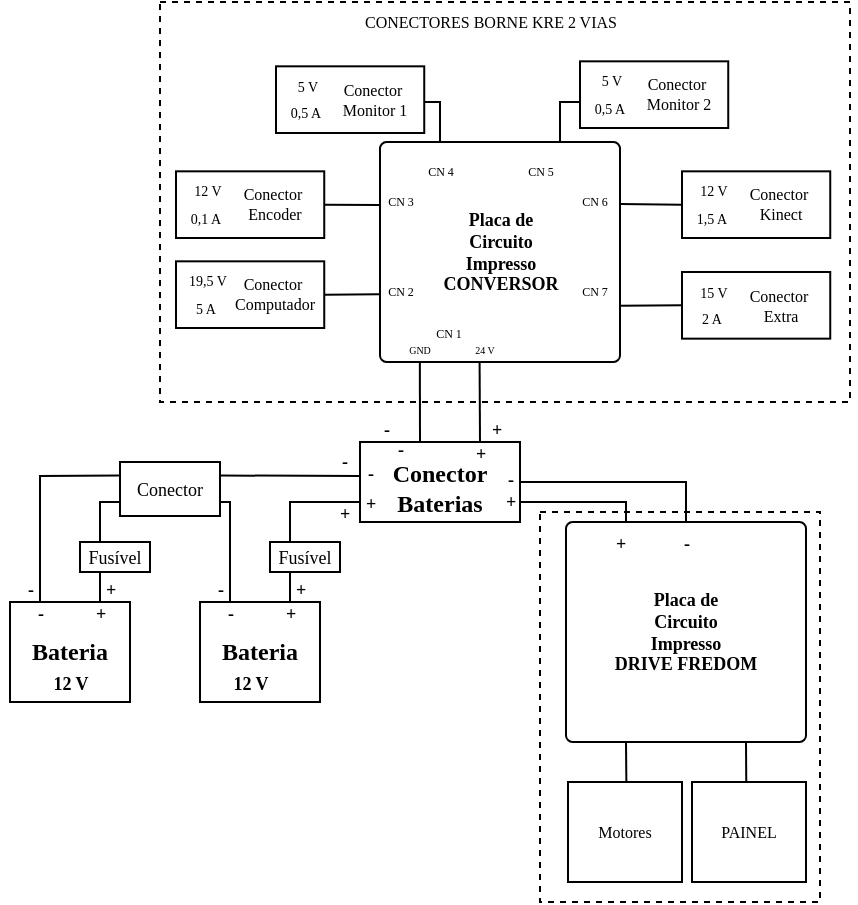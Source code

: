 <mxfile version="20.5.1" type="google"><diagram id="HaRHOQCgOeRoMOrxYvSu" name="Page-1"><mxGraphModel grid="1" page="1" gridSize="10" guides="1" tooltips="1" connect="1" arrows="1" fold="1" pageScale="1" pageWidth="500" pageHeight="500" math="0" shadow="0"><root><mxCell id="0"/><mxCell id="1" parent="0"/><mxCell id="e5mT1d-rTuhdz9oRzmcC-231" value="" style="rounded=0;whiteSpace=wrap;html=1;shadow=0;glass=0;sketch=0;fontFamily=Times New Roman;fontSize=6;dashed=1;" vertex="1" parent="1"><mxGeometry x="116" y="40" width="345" height="200" as="geometry"/></mxCell><mxCell id="e5mT1d-rTuhdz9oRzmcC-74" value="&lt;b&gt;Conector Baterias&lt;/b&gt;" style="rounded=0;whiteSpace=wrap;html=1;shadow=0;glass=0;sketch=0;fontFamily=Times New Roman;verticalAlign=bottom;" vertex="1" parent="1"><mxGeometry x="216" y="260" width="80" height="40" as="geometry"/></mxCell><mxCell id="e5mT1d-rTuhdz9oRzmcC-76" value="" style="endArrow=none;html=1;rounded=0;fontFamily=Times New Roman;fontSize=9;exitX=0.375;exitY=0;exitDx=0;exitDy=0;entryX=0.166;entryY=0.996;entryDx=0;entryDy=0;exitPerimeter=0;entryPerimeter=0;" edge="1" parent="1" source="e5mT1d-rTuhdz9oRzmcC-74" target="e5mT1d-rTuhdz9oRzmcC-121"><mxGeometry width="50" height="50" relative="1" as="geometry"><mxPoint x="296" y="233" as="sourcePoint"/><mxPoint x="236" y="220" as="targetPoint"/></mxGeometry></mxCell><mxCell id="e5mT1d-rTuhdz9oRzmcC-77" value="" style="endArrow=none;html=1;rounded=0;fontFamily=Times New Roman;fontSize=9;exitX=0.75;exitY=0;exitDx=0;exitDy=0;entryX=0.415;entryY=1.002;entryDx=0;entryDy=0;entryPerimeter=0;" edge="1" parent="1" source="e5mT1d-rTuhdz9oRzmcC-74" target="e5mT1d-rTuhdz9oRzmcC-121"><mxGeometry width="50" height="50" relative="1" as="geometry"><mxPoint x="346" y="273" as="sourcePoint"/><mxPoint x="276" y="220" as="targetPoint"/></mxGeometry></mxCell><mxCell id="e5mT1d-rTuhdz9oRzmcC-78" value="&lt;font style=&quot;font-size: 9px;&quot; face=&quot;Times New Roman&quot;&gt;-&lt;/font&gt;" style="text;html=1;align=center;verticalAlign=middle;resizable=0;points=[];autosize=1;strokeColor=none;fillColor=none;fontStyle=1" vertex="1" parent="1"><mxGeometry x="221" y="248" width="30" height="30" as="geometry"/></mxCell><mxCell id="e5mT1d-rTuhdz9oRzmcC-79" value="&lt;font style=&quot;font-size: 9px;&quot; face=&quot;Times New Roman&quot;&gt;&lt;b&gt;+&lt;/b&gt;&lt;/font&gt;" style="text;html=1;align=center;verticalAlign=middle;resizable=0;points=[];autosize=1;strokeColor=none;fillColor=none;" vertex="1" parent="1"><mxGeometry x="261" y="250" width="30" height="30" as="geometry"/></mxCell><mxCell id="e5mT1d-rTuhdz9oRzmcC-80" value="&lt;font style=&quot;font-size: 9px;&quot; face=&quot;Times New Roman&quot;&gt;&lt;b&gt;+&lt;/b&gt;&lt;/font&gt;" style="text;html=1;align=center;verticalAlign=middle;resizable=0;points=[];autosize=1;strokeColor=none;fillColor=none;" vertex="1" parent="1"><mxGeometry x="269" y="238" width="30" height="30" as="geometry"/></mxCell><mxCell id="e5mT1d-rTuhdz9oRzmcC-81" value="&lt;font style=&quot;font-size: 9px;&quot; face=&quot;Times New Roman&quot;&gt;-&lt;/font&gt;" style="text;html=1;align=center;verticalAlign=middle;resizable=0;points=[];autosize=1;strokeColor=none;fillColor=none;fontStyle=1" vertex="1" parent="1"><mxGeometry x="214" y="238" width="30" height="30" as="geometry"/></mxCell><mxCell id="e5mT1d-rTuhdz9oRzmcC-90" value="&lt;font style=&quot;font-size: 9px;&quot; face=&quot;Times New Roman&quot;&gt;&lt;b&gt;+&lt;/b&gt;&lt;/font&gt;" style="text;html=1;align=center;verticalAlign=middle;resizable=0;points=[];autosize=1;strokeColor=none;fillColor=none;" vertex="1" parent="1"><mxGeometry x="193" y="280" width="30" height="30" as="geometry"/></mxCell><mxCell id="e5mT1d-rTuhdz9oRzmcC-91" value="&lt;font style=&quot;font-size: 9px;&quot; face=&quot;Times New Roman&quot;&gt;&lt;b&gt;+&lt;/b&gt;&lt;/font&gt;" style="text;html=1;align=center;verticalAlign=middle;resizable=0;points=[];autosize=1;strokeColor=none;fillColor=none;" vertex="1" parent="1"><mxGeometry x="206" y="275" width="30" height="30" as="geometry"/></mxCell><mxCell id="e5mT1d-rTuhdz9oRzmcC-92" value="&lt;font style=&quot;font-size: 9px;&quot; face=&quot;Times New Roman&quot;&gt;-&lt;/font&gt;" style="text;html=1;align=center;verticalAlign=middle;resizable=0;points=[];autosize=1;strokeColor=none;fillColor=none;fontStyle=1" vertex="1" parent="1"><mxGeometry x="193" y="254" width="30" height="30" as="geometry"/></mxCell><mxCell id="e5mT1d-rTuhdz9oRzmcC-93" value="&lt;font style=&quot;font-size: 9px;&quot; face=&quot;Times New Roman&quot;&gt;-&lt;/font&gt;" style="text;html=1;align=center;verticalAlign=middle;resizable=0;points=[];autosize=1;strokeColor=none;fillColor=none;fontStyle=1" vertex="1" parent="1"><mxGeometry x="206" y="260" width="30" height="30" as="geometry"/></mxCell><mxCell id="e5mT1d-rTuhdz9oRzmcC-94" value="&lt;font&gt;&lt;b&gt;Bateria&lt;/b&gt;&lt;/font&gt;" style="rounded=0;whiteSpace=wrap;html=1;shadow=0;glass=0;sketch=0;fontFamily=Times New Roman;" vertex="1" parent="1"><mxGeometry x="41" y="340" width="60" height="50" as="geometry"/></mxCell><mxCell id="e5mT1d-rTuhdz9oRzmcC-95" value="&lt;font style=&quot;font-size: 9px;&quot; face=&quot;Times New Roman&quot;&gt;&lt;b&gt;12 V&lt;/b&gt;&lt;/font&gt;" style="text;html=1;align=center;verticalAlign=middle;resizable=0;points=[];autosize=1;strokeColor=none;fillColor=none;" vertex="1" parent="1"><mxGeometry x="51" y="365" width="40" height="30" as="geometry"/></mxCell><mxCell id="e5mT1d-rTuhdz9oRzmcC-96" value="&lt;font style=&quot;font-size: 9px;&quot; face=&quot;Times New Roman&quot;&gt;-&lt;/font&gt;" style="text;html=1;align=center;verticalAlign=middle;resizable=0;points=[];autosize=1;strokeColor=none;fillColor=none;fontStyle=1" vertex="1" parent="1"><mxGeometry x="41" y="330" width="30" height="30" as="geometry"/></mxCell><mxCell id="e5mT1d-rTuhdz9oRzmcC-97" value="&lt;font style=&quot;font-size: 9px;&quot; face=&quot;Times New Roman&quot;&gt;&lt;b&gt;+&lt;/b&gt;&lt;/font&gt;" style="text;html=1;align=center;verticalAlign=middle;resizable=0;points=[];autosize=1;strokeColor=none;fillColor=none;" vertex="1" parent="1"><mxGeometry x="71" y="330" width="30" height="30" as="geometry"/></mxCell><mxCell id="e5mT1d-rTuhdz9oRzmcC-98" value="&lt;font style=&quot;font-size: 9px;&quot; face=&quot;Times New Roman&quot;&gt;&lt;b&gt;+&lt;/b&gt;&lt;/font&gt;" style="text;html=1;align=center;verticalAlign=middle;resizable=0;points=[];autosize=1;strokeColor=none;fillColor=none;" vertex="1" parent="1"><mxGeometry x="76" y="318" width="30" height="30" as="geometry"/></mxCell><mxCell id="e5mT1d-rTuhdz9oRzmcC-99" value="&lt;font style=&quot;font-size: 9px;&quot; face=&quot;Times New Roman&quot;&gt;-&lt;/font&gt;" style="text;html=1;align=center;verticalAlign=middle;resizable=0;points=[];autosize=1;strokeColor=none;fillColor=none;fontStyle=1" vertex="1" parent="1"><mxGeometry x="36" y="318" width="30" height="30" as="geometry"/></mxCell><mxCell id="e5mT1d-rTuhdz9oRzmcC-100" value="Conector" style="rounded=0;whiteSpace=wrap;html=1;shadow=0;glass=0;sketch=0;fontFamily=Times New Roman;fontSize=9;" vertex="1" parent="1"><mxGeometry x="96" y="270" width="50" height="27" as="geometry"/></mxCell><mxCell id="e5mT1d-rTuhdz9oRzmcC-101" value="" style="endArrow=none;html=1;rounded=0;fontFamily=Times New Roman;fontSize=9;exitX=0.75;exitY=0;exitDx=0;exitDy=0;" edge="1" parent="1" source="e5mT1d-rTuhdz9oRzmcC-94"><mxGeometry width="50" height="50" relative="1" as="geometry"><mxPoint x="126" y="350" as="sourcePoint"/><mxPoint x="96" y="290" as="targetPoint"/><Array as="points"><mxPoint x="86" y="290"/></Array></mxGeometry></mxCell><mxCell id="e5mT1d-rTuhdz9oRzmcC-104" value="" style="endArrow=none;html=1;rounded=0;fontFamily=Times New Roman;fontSize=9;exitX=0.25;exitY=0;exitDx=0;exitDy=0;entryX=0;entryY=0.25;entryDx=0;entryDy=0;" edge="1" parent="1" source="e5mT1d-rTuhdz9oRzmcC-94" target="e5mT1d-rTuhdz9oRzmcC-100"><mxGeometry width="50" height="50" relative="1" as="geometry"><mxPoint x="116" y="340" as="sourcePoint"/><mxPoint x="166" y="290" as="targetPoint"/><Array as="points"><mxPoint x="56" y="277"/></Array></mxGeometry></mxCell><mxCell id="e5mT1d-rTuhdz9oRzmcC-105" value="&lt;font&gt;&lt;b&gt;Bateria&lt;/b&gt;&lt;/font&gt;" style="rounded=0;whiteSpace=wrap;html=1;shadow=0;glass=0;sketch=0;fontFamily=Times New Roman;" vertex="1" parent="1"><mxGeometry x="136" y="340" width="60" height="50" as="geometry"/></mxCell><mxCell id="e5mT1d-rTuhdz9oRzmcC-106" value="&lt;font style=&quot;font-size: 9px;&quot; face=&quot;Times New Roman&quot;&gt;&lt;b&gt;12 V&lt;/b&gt;&lt;/font&gt;" style="text;html=1;align=center;verticalAlign=middle;resizable=0;points=[];autosize=1;strokeColor=none;fillColor=none;" vertex="1" parent="1"><mxGeometry x="141" y="365" width="40" height="30" as="geometry"/></mxCell><mxCell id="e5mT1d-rTuhdz9oRzmcC-111" value="" style="endArrow=none;html=1;rounded=0;fontFamily=Times New Roman;fontSize=9;exitX=0.25;exitY=0;exitDx=0;exitDy=0;entryX=1.001;entryY=0.742;entryDx=0;entryDy=0;spacing=2;entryPerimeter=0;" edge="1" parent="1" source="e5mT1d-rTuhdz9oRzmcC-105" target="e5mT1d-rTuhdz9oRzmcC-100"><mxGeometry width="50" height="50" relative="1" as="geometry"><mxPoint x="146" y="330" as="sourcePoint"/><mxPoint x="156" y="290" as="targetPoint"/><Array as="points"><mxPoint x="151" y="290"/></Array></mxGeometry></mxCell><mxCell id="e5mT1d-rTuhdz9oRzmcC-112" value="" style="endArrow=none;html=1;rounded=0;fontFamily=Times New Roman;fontSize=9;exitX=0.75;exitY=0;exitDx=0;exitDy=0;entryX=0;entryY=0.75;entryDx=0;entryDy=0;" edge="1" parent="1" source="e5mT1d-rTuhdz9oRzmcC-105" target="e5mT1d-rTuhdz9oRzmcC-74"><mxGeometry width="50" height="50" relative="1" as="geometry"><mxPoint x="146" y="340" as="sourcePoint"/><mxPoint x="196" y="290" as="targetPoint"/><Array as="points"><mxPoint x="181" y="290"/></Array></mxGeometry></mxCell><mxCell id="e5mT1d-rTuhdz9oRzmcC-113" value="" style="endArrow=none;html=1;rounded=0;fontFamily=Times New Roman;fontSize=9;exitX=1;exitY=0.25;exitDx=0;exitDy=0;" edge="1" parent="1" source="e5mT1d-rTuhdz9oRzmcC-100"><mxGeometry width="50" height="50" relative="1" as="geometry"><mxPoint x="136" y="330" as="sourcePoint"/><mxPoint x="216" y="277" as="targetPoint"/></mxGeometry></mxCell><mxCell id="e5mT1d-rTuhdz9oRzmcC-114" value="&lt;font style=&quot;font-size: 9px;&quot; face=&quot;Times New Roman&quot;&gt;-&lt;/font&gt;" style="text;html=1;align=center;verticalAlign=middle;resizable=0;points=[];autosize=1;strokeColor=none;fillColor=none;fontStyle=1" vertex="1" parent="1"><mxGeometry x="136" y="330" width="30" height="30" as="geometry"/></mxCell><mxCell id="e5mT1d-rTuhdz9oRzmcC-115" value="&lt;font style=&quot;font-size: 9px;&quot; face=&quot;Times New Roman&quot;&gt;&lt;b&gt;+&lt;/b&gt;&lt;/font&gt;" style="text;html=1;align=center;verticalAlign=middle;resizable=0;points=[];autosize=1;strokeColor=none;fillColor=none;" vertex="1" parent="1"><mxGeometry x="166" y="330" width="30" height="30" as="geometry"/></mxCell><mxCell id="e5mT1d-rTuhdz9oRzmcC-116" value="&lt;font style=&quot;font-size: 9px;&quot; face=&quot;Times New Roman&quot;&gt;&lt;b&gt;+&lt;/b&gt;&lt;/font&gt;" style="text;html=1;align=center;verticalAlign=middle;resizable=0;points=[];autosize=1;strokeColor=none;fillColor=none;" vertex="1" parent="1"><mxGeometry x="171" y="318" width="30" height="30" as="geometry"/></mxCell><mxCell id="e5mT1d-rTuhdz9oRzmcC-117" value="&lt;font style=&quot;font-size: 9px;&quot; face=&quot;Times New Roman&quot;&gt;-&lt;/font&gt;" style="text;html=1;align=center;verticalAlign=middle;resizable=0;points=[];autosize=1;strokeColor=none;fillColor=none;fontStyle=1" vertex="1" parent="1"><mxGeometry x="131" y="318" width="30" height="30" as="geometry"/></mxCell><mxCell id="e5mT1d-rTuhdz9oRzmcC-119" value="Fusível" style="rounded=0;whiteSpace=wrap;html=1;shadow=0;glass=0;sketch=0;fontFamily=Times New Roman;fontSize=9;" vertex="1" parent="1"><mxGeometry x="171" y="310" width="35" height="15" as="geometry"/></mxCell><mxCell id="e5mT1d-rTuhdz9oRzmcC-120" value="Fusível" style="rounded=0;whiteSpace=wrap;html=1;shadow=0;glass=0;sketch=0;fontFamily=Times New Roman;fontSize=9;" vertex="1" parent="1"><mxGeometry x="76" y="310" width="35" height="15" as="geometry"/></mxCell><mxCell id="e5mT1d-rTuhdz9oRzmcC-121" value="" style="rounded=1;whiteSpace=wrap;html=1;shadow=0;glass=0;sketch=0;fontFamily=Times New Roman;fontSize=9;arcSize=3;labelPosition=center;verticalLabelPosition=middle;align=center;verticalAlign=middle;horizontal=1;fontStyle=1" vertex="1" parent="1"><mxGeometry x="226" y="110" width="120" height="110" as="geometry"/></mxCell><mxCell id="e5mT1d-rTuhdz9oRzmcC-122" value="&lt;font style=&quot;font-size: 5px;&quot;&gt;GND&lt;/font&gt;" style="text;html=1;strokeColor=none;fillColor=none;align=center;verticalAlign=middle;whiteSpace=wrap;rounded=0;shadow=0;glass=0;sketch=0;fontFamily=Times New Roman;fontSize=4;" vertex="1" parent="1"><mxGeometry x="236" y="208.5" width="20" height="10" as="geometry"/></mxCell><mxCell id="e5mT1d-rTuhdz9oRzmcC-123" value="&lt;font style=&quot;font-size: 5px;&quot;&gt;24 V&lt;/font&gt;" style="text;html=1;strokeColor=none;fillColor=none;align=center;verticalAlign=middle;whiteSpace=wrap;rounded=0;shadow=0;glass=0;sketch=0;fontFamily=Times New Roman;fontSize=4;" vertex="1" parent="1"><mxGeometry x="271" y="208.5" width="15" height="10" as="geometry"/></mxCell><mxCell id="e5mT1d-rTuhdz9oRzmcC-124" value="&lt;font style=&quot;font-size: 6px;&quot;&gt;CN 1&lt;/font&gt;" style="text;html=1;strokeColor=none;fillColor=none;align=center;verticalAlign=middle;whiteSpace=wrap;rounded=0;shadow=0;glass=0;sketch=0;fontFamily=Times New Roman;fontSize=4;" vertex="1" parent="1"><mxGeometry x="253" y="200.5" width="15" height="10" as="geometry"/></mxCell><mxCell id="e5mT1d-rTuhdz9oRzmcC-126" value="&lt;span style=&quot;font-size: 9px; font-weight: 700;&quot;&gt;Placa de&lt;/span&gt;&lt;br style=&quot;font-size: 9px; font-weight: 700;&quot;&gt;&lt;span style=&quot;font-size: 9px; font-weight: 700;&quot;&gt;Circuito&lt;/span&gt;&lt;br style=&quot;font-size: 9px; font-weight: 700;&quot;&gt;&lt;span style=&quot;font-size: 9px; font-weight: 700;&quot;&gt;Impresso&lt;/span&gt;&lt;br style=&quot;font-size: 9px; font-weight: 700;&quot;&gt;&lt;span style=&quot;font-size: 9px; font-weight: 700;&quot;&gt;CONVERSOR&lt;/span&gt;" style="text;html=1;align=center;verticalAlign=middle;resizable=0;points=[];autosize=1;strokeColor=none;fillColor=none;fontSize=4;fontFamily=Times New Roman;" vertex="1" parent="1"><mxGeometry x="246" y="135" width="80" height="60" as="geometry"/></mxCell><mxCell id="e5mT1d-rTuhdz9oRzmcC-129" value="&lt;font style=&quot;font-size: 6px;&quot;&gt;CN 2&lt;/font&gt;" style="text;html=1;strokeColor=none;fillColor=none;align=center;verticalAlign=middle;whiteSpace=wrap;rounded=0;shadow=0;glass=0;sketch=0;fontFamily=Times New Roman;fontSize=4;" vertex="1" parent="1"><mxGeometry x="228.5" y="179.5" width="15" height="10" as="geometry"/></mxCell><mxCell id="e5mT1d-rTuhdz9oRzmcC-132" value="&lt;font style=&quot;font-size: 6px;&quot;&gt;CN 3&lt;/font&gt;" style="text;html=1;strokeColor=none;fillColor=none;align=center;verticalAlign=middle;whiteSpace=wrap;rounded=0;shadow=0;glass=0;sketch=0;fontFamily=Times New Roman;fontSize=4;" vertex="1" parent="1"><mxGeometry x="229" y="135" width="15" height="10" as="geometry"/></mxCell><mxCell id="e5mT1d-rTuhdz9oRzmcC-135" value="&lt;font style=&quot;font-size: 6px;&quot;&gt;CN 4&lt;/font&gt;" style="text;html=1;strokeColor=none;fillColor=none;align=center;verticalAlign=middle;whiteSpace=wrap;rounded=0;shadow=0;glass=0;sketch=0;fontFamily=Times New Roman;fontSize=4;" vertex="1" parent="1"><mxGeometry x="248.5" y="120" width="15" height="10" as="geometry"/></mxCell><mxCell id="e5mT1d-rTuhdz9oRzmcC-138" value="&lt;font style=&quot;font-size: 6px;&quot;&gt;CN 5&lt;/font&gt;" style="text;html=1;strokeColor=none;fillColor=none;align=center;verticalAlign=middle;whiteSpace=wrap;rounded=0;shadow=0;glass=0;sketch=0;fontFamily=Times New Roman;fontSize=4;" vertex="1" parent="1"><mxGeometry x="299" y="120" width="15" height="10" as="geometry"/></mxCell><mxCell id="e5mT1d-rTuhdz9oRzmcC-141" value="&lt;font style=&quot;font-size: 6px;&quot;&gt;CN 6&lt;/font&gt;" style="text;html=1;strokeColor=none;fillColor=none;align=center;verticalAlign=middle;whiteSpace=wrap;rounded=0;shadow=0;glass=0;sketch=0;fontFamily=Times New Roman;fontSize=4;" vertex="1" parent="1"><mxGeometry x="326" y="135" width="15" height="10" as="geometry"/></mxCell><mxCell id="e5mT1d-rTuhdz9oRzmcC-164" value="" style="group" connectable="0" vertex="1" parent="1"><mxGeometry x="124" y="165" width="84" height="40" as="geometry"/></mxCell><mxCell id="e5mT1d-rTuhdz9oRzmcC-155" value="&lt;font style=&quot;font-size: 8px;&quot;&gt;&lt;br&gt;&lt;/font&gt;" style="rounded=0;whiteSpace=wrap;html=1;shadow=0;glass=0;sketch=0;fontFamily=Times New Roman;fontSize=4;" vertex="1" parent="e5mT1d-rTuhdz9oRzmcC-164"><mxGeometry y="4.667" width="74.118" height="33.333" as="geometry"/></mxCell><mxCell id="e5mT1d-rTuhdz9oRzmcC-128" value="&lt;font style=&quot;font-size: 7px;&quot;&gt;19,5 V&lt;/font&gt;" style="text;html=1;strokeColor=none;fillColor=none;align=center;verticalAlign=middle;whiteSpace=wrap;rounded=0;shadow=0;glass=0;sketch=0;fontFamily=Times New Roman;fontSize=4;" vertex="1" parent="e5mT1d-rTuhdz9oRzmcC-164"><mxGeometry x="2.47" y="8.67" width="27.53" height="13.33" as="geometry"/></mxCell><mxCell id="e5mT1d-rTuhdz9oRzmcC-161" value="&lt;span style=&quot;&quot;&gt;Conector&amp;nbsp;&lt;/span&gt;&lt;br style=&quot;&quot;&gt;&lt;span style=&quot;&quot;&gt;Computador&lt;/span&gt;" style="text;html=1;align=center;verticalAlign=middle;resizable=0;points=[];autosize=1;strokeColor=none;fillColor=none;fontSize=8;fontFamily=Times New Roman;" vertex="1" parent="e5mT1d-rTuhdz9oRzmcC-164"><mxGeometry x="18.532" y="6.33" width="60" height="30" as="geometry"/></mxCell><mxCell id="e5mT1d-rTuhdz9oRzmcC-162" value="&lt;font style=&quot;font-size: 7px;&quot;&gt;5 A&lt;/font&gt;" style="text;html=1;strokeColor=none;fillColor=none;align=center;verticalAlign=middle;whiteSpace=wrap;rounded=0;shadow=0;glass=0;sketch=0;fontFamily=Times New Roman;fontSize=4;" vertex="1" parent="e5mT1d-rTuhdz9oRzmcC-164"><mxGeometry x="2.47" y="22" width="26.29" height="13.33" as="geometry"/></mxCell><mxCell id="e5mT1d-rTuhdz9oRzmcC-170" value="&lt;font style=&quot;font-size: 6px;&quot;&gt;CN 7&lt;/font&gt;" style="text;html=1;strokeColor=none;fillColor=none;align=center;verticalAlign=middle;whiteSpace=wrap;rounded=0;shadow=0;glass=0;sketch=0;fontFamily=Times New Roman;fontSize=4;" vertex="1" parent="1"><mxGeometry x="326" y="179.5" width="15" height="10" as="geometry"/></mxCell><mxCell id="e5mT1d-rTuhdz9oRzmcC-182" value="" style="group" connectable="0" vertex="1" parent="1"><mxGeometry x="124" y="120" width="84" height="40" as="geometry"/></mxCell><mxCell id="e5mT1d-rTuhdz9oRzmcC-183" value="&lt;font style=&quot;font-size: 8px;&quot;&gt;&lt;br&gt;&lt;/font&gt;" style="rounded=0;whiteSpace=wrap;html=1;shadow=0;glass=0;sketch=0;fontFamily=Times New Roman;fontSize=4;" vertex="1" parent="e5mT1d-rTuhdz9oRzmcC-182"><mxGeometry y="4.667" width="74.118" height="33.333" as="geometry"/></mxCell><mxCell id="e5mT1d-rTuhdz9oRzmcC-184" value="&lt;font style=&quot;font-size: 7px;&quot;&gt;12 V&lt;/font&gt;" style="text;html=1;strokeColor=none;fillColor=none;align=center;verticalAlign=middle;whiteSpace=wrap;rounded=0;shadow=0;glass=0;sketch=0;fontFamily=Times New Roman;fontSize=4;" vertex="1" parent="e5mT1d-rTuhdz9oRzmcC-182"><mxGeometry x="2.47" y="8.67" width="27.53" height="13.33" as="geometry"/></mxCell><mxCell id="e5mT1d-rTuhdz9oRzmcC-185" value="&lt;span style=&quot;&quot;&gt;Conector&amp;nbsp;&lt;/span&gt;&lt;br style=&quot;&quot;&gt;&lt;span style=&quot;&quot;&gt;Encoder&lt;/span&gt;" style="text;html=1;align=center;verticalAlign=middle;resizable=0;points=[];autosize=1;strokeColor=none;fillColor=none;fontSize=8;fontFamily=Times New Roman;" vertex="1" parent="e5mT1d-rTuhdz9oRzmcC-182"><mxGeometry x="23.532" y="6.33" width="50" height="30" as="geometry"/></mxCell><mxCell id="e5mT1d-rTuhdz9oRzmcC-186" value="&lt;font style=&quot;font-size: 7px;&quot;&gt;0,1 A&lt;/font&gt;" style="text;html=1;strokeColor=none;fillColor=none;align=center;verticalAlign=middle;whiteSpace=wrap;rounded=0;shadow=0;glass=0;sketch=0;fontFamily=Times New Roman;fontSize=4;" vertex="1" parent="e5mT1d-rTuhdz9oRzmcC-182"><mxGeometry x="2.47" y="22" width="26.29" height="13.33" as="geometry"/></mxCell><mxCell id="e5mT1d-rTuhdz9oRzmcC-187" value="" style="group" connectable="0" vertex="1" parent="1"><mxGeometry x="174" y="67.5" width="290" height="170" as="geometry"/></mxCell><mxCell id="e5mT1d-rTuhdz9oRzmcC-188" value="&lt;font style=&quot;font-size: 8px;&quot;&gt;&lt;br&gt;&lt;/font&gt;" style="rounded=0;whiteSpace=wrap;html=1;shadow=0;glass=0;sketch=0;fontFamily=Times New Roman;fontSize=4;" vertex="1" parent="e5mT1d-rTuhdz9oRzmcC-187"><mxGeometry y="4.667" width="74.118" height="33.333" as="geometry"/></mxCell><mxCell id="e5mT1d-rTuhdz9oRzmcC-189" value="&lt;font style=&quot;font-size: 7px;&quot;&gt;5 V&lt;/font&gt;" style="text;html=1;strokeColor=none;fillColor=none;align=center;verticalAlign=middle;whiteSpace=wrap;rounded=0;shadow=0;glass=0;sketch=0;fontFamily=Times New Roman;fontSize=4;" vertex="1" parent="e5mT1d-rTuhdz9oRzmcC-187"><mxGeometry x="2.47" y="8.67" width="27.53" height="13.33" as="geometry"/></mxCell><mxCell id="e5mT1d-rTuhdz9oRzmcC-190" value="&lt;span style=&quot;&quot;&gt;Conector&amp;nbsp;&lt;/span&gt;&lt;br style=&quot;&quot;&gt;&lt;span style=&quot;&quot;&gt;Monitor 1&lt;/span&gt;" style="text;html=1;align=center;verticalAlign=middle;resizable=0;points=[];autosize=1;strokeColor=none;fillColor=none;fontSize=8;fontFamily=Times New Roman;" vertex="1" parent="e5mT1d-rTuhdz9oRzmcC-187"><mxGeometry x="18.532" y="6.33" width="60" height="30" as="geometry"/></mxCell><mxCell id="e5mT1d-rTuhdz9oRzmcC-191" value="&lt;font style=&quot;font-size: 7px;&quot;&gt;0,5 A&lt;/font&gt;" style="text;html=1;strokeColor=none;fillColor=none;align=center;verticalAlign=middle;whiteSpace=wrap;rounded=0;shadow=0;glass=0;sketch=0;fontFamily=Times New Roman;fontSize=4;" vertex="1" parent="e5mT1d-rTuhdz9oRzmcC-187"><mxGeometry x="2.47" y="22" width="26.29" height="13.33" as="geometry"/></mxCell><mxCell id="e5mT1d-rTuhdz9oRzmcC-193" value="&lt;font style=&quot;font-size: 8px;&quot;&gt;&lt;br&gt;&lt;/font&gt;" style="rounded=0;whiteSpace=wrap;html=1;shadow=0;glass=0;sketch=0;fontFamily=Times New Roman;fontSize=4;" vertex="1" parent="1"><mxGeometry x="326" y="69.667" width="74.118" height="33.333" as="geometry"/></mxCell><mxCell id="e5mT1d-rTuhdz9oRzmcC-194" value="&lt;font style=&quot;font-size: 7px;&quot;&gt;5 V&lt;/font&gt;" style="text;html=1;strokeColor=none;fillColor=none;align=center;verticalAlign=middle;whiteSpace=wrap;rounded=0;shadow=0;glass=0;sketch=0;fontFamily=Times New Roman;fontSize=4;" vertex="1" parent="1"><mxGeometry x="328.47" y="73.67" width="27.53" height="13.33" as="geometry"/></mxCell><mxCell id="e5mT1d-rTuhdz9oRzmcC-195" value="&lt;span style=&quot;&quot;&gt;Conector&amp;nbsp;&lt;/span&gt;&lt;br style=&quot;&quot;&gt;&lt;span style=&quot;&quot;&gt;Monitor 2&lt;/span&gt;" style="text;html=1;align=center;verticalAlign=middle;resizable=0;points=[];autosize=1;strokeColor=none;fillColor=none;fontSize=8;fontFamily=Times New Roman;" vertex="1" parent="1"><mxGeometry x="344.532" y="71.33" width="60" height="30" as="geometry"/></mxCell><mxCell id="e5mT1d-rTuhdz9oRzmcC-196" value="&lt;font style=&quot;font-size: 7px;&quot;&gt;0,5 A&lt;/font&gt;" style="text;html=1;strokeColor=none;fillColor=none;align=center;verticalAlign=middle;whiteSpace=wrap;rounded=0;shadow=0;glass=0;sketch=0;fontFamily=Times New Roman;fontSize=4;" vertex="1" parent="1"><mxGeometry x="328.47" y="87" width="26.29" height="13.33" as="geometry"/></mxCell><mxCell id="e5mT1d-rTuhdz9oRzmcC-249" value="" style="rounded=0;whiteSpace=wrap;html=1;shadow=0;glass=0;sketch=0;fontFamily=Times New Roman;fontSize=8;dashed=1;" vertex="1" parent="1"><mxGeometry x="306" y="295" width="140" height="195" as="geometry"/></mxCell><mxCell id="e5mT1d-rTuhdz9oRzmcC-197" value="" style="group" connectable="0" vertex="1" parent="1"><mxGeometry x="377" y="120" width="84" height="40" as="geometry"/></mxCell><mxCell id="e5mT1d-rTuhdz9oRzmcC-198" value="&lt;font style=&quot;font-size: 8px;&quot;&gt;&lt;br&gt;&lt;/font&gt;" style="rounded=0;whiteSpace=wrap;html=1;shadow=0;glass=0;sketch=0;fontFamily=Times New Roman;fontSize=4;" vertex="1" parent="e5mT1d-rTuhdz9oRzmcC-197"><mxGeometry y="4.667" width="74.118" height="33.333" as="geometry"/></mxCell><mxCell id="e5mT1d-rTuhdz9oRzmcC-199" value="&lt;font style=&quot;font-size: 7px;&quot;&gt;12 V&lt;/font&gt;" style="text;html=1;strokeColor=none;fillColor=none;align=center;verticalAlign=middle;whiteSpace=wrap;rounded=0;shadow=0;glass=0;sketch=0;fontFamily=Times New Roman;fontSize=4;" vertex="1" parent="e5mT1d-rTuhdz9oRzmcC-197"><mxGeometry x="2.47" y="8.67" width="27.53" height="13.33" as="geometry"/></mxCell><mxCell id="e5mT1d-rTuhdz9oRzmcC-200" value="&lt;span style=&quot;&quot;&gt;Conector&amp;nbsp;&lt;/span&gt;&lt;br style=&quot;&quot;&gt;&lt;span style=&quot;&quot;&gt;Kinect&lt;/span&gt;" style="text;html=1;align=center;verticalAlign=middle;resizable=0;points=[];autosize=1;strokeColor=none;fillColor=none;fontSize=8;fontFamily=Times New Roman;" vertex="1" parent="e5mT1d-rTuhdz9oRzmcC-197"><mxGeometry x="23.532" y="6.33" width="50" height="30" as="geometry"/></mxCell><mxCell id="e5mT1d-rTuhdz9oRzmcC-201" value="&lt;font style=&quot;font-size: 7px;&quot;&gt;1,5 A&lt;/font&gt;" style="text;html=1;strokeColor=none;fillColor=none;align=center;verticalAlign=middle;whiteSpace=wrap;rounded=0;shadow=0;glass=0;sketch=0;fontFamily=Times New Roman;fontSize=4;" vertex="1" parent="e5mT1d-rTuhdz9oRzmcC-197"><mxGeometry x="2.47" y="22" width="26.29" height="13.33" as="geometry"/></mxCell><mxCell id="e5mT1d-rTuhdz9oRzmcC-204" value="&lt;font style=&quot;font-size: 8px;&quot;&gt;&lt;br&gt;&lt;/font&gt;" style="rounded=0;whiteSpace=wrap;html=1;shadow=0;glass=0;sketch=0;fontFamily=Times New Roman;fontSize=4;" vertex="1" parent="1"><mxGeometry x="377" y="174.997" width="74.118" height="33.333" as="geometry"/></mxCell><mxCell id="e5mT1d-rTuhdz9oRzmcC-205" value="&lt;font style=&quot;font-size: 7px;&quot;&gt;15 V&lt;/font&gt;" style="text;html=1;strokeColor=none;fillColor=none;align=center;verticalAlign=middle;whiteSpace=wrap;rounded=0;shadow=0;glass=0;sketch=0;fontFamily=Times New Roman;fontSize=4;" vertex="1" parent="1"><mxGeometry x="379.47" y="179" width="27.53" height="13.33" as="geometry"/></mxCell><mxCell id="e5mT1d-rTuhdz9oRzmcC-206" value="&lt;span style=&quot;&quot;&gt;Conector&amp;nbsp;&lt;/span&gt;&lt;br style=&quot;&quot;&gt;&lt;span style=&quot;&quot;&gt;Extra&lt;/span&gt;" style="text;html=1;align=center;verticalAlign=middle;resizable=0;points=[];autosize=1;strokeColor=none;fillColor=none;fontSize=8;fontFamily=Times New Roman;" vertex="1" parent="1"><mxGeometry x="400.532" y="176.66" width="50" height="30" as="geometry"/></mxCell><mxCell id="e5mT1d-rTuhdz9oRzmcC-207" value="&lt;font style=&quot;font-size: 7px;&quot;&gt;2 A&lt;/font&gt;" style="text;html=1;strokeColor=none;fillColor=none;align=center;verticalAlign=middle;whiteSpace=wrap;rounded=0;shadow=0;glass=0;sketch=0;fontFamily=Times New Roman;fontSize=4;" vertex="1" parent="1"><mxGeometry x="379.47" y="192.33" width="26.29" height="13.33" as="geometry"/></mxCell><mxCell id="e5mT1d-rTuhdz9oRzmcC-208" value="&lt;span style=&quot;&quot;&gt;Placa de&lt;/span&gt;&lt;br style=&quot;&quot;&gt;&lt;span style=&quot;&quot;&gt;Circuito&lt;/span&gt;&lt;br style=&quot;&quot;&gt;&lt;span style=&quot;&quot;&gt;Impresso&lt;/span&gt;&lt;br style=&quot;&quot;&gt;&lt;span style=&quot;&quot;&gt;DRIVE FREDOM&lt;/span&gt;" style="rounded=1;whiteSpace=wrap;html=1;shadow=0;glass=0;sketch=0;fontFamily=Times New Roman;fontSize=9;arcSize=3;labelPosition=center;verticalLabelPosition=middle;align=center;verticalAlign=middle;horizontal=1;fontStyle=1" vertex="1" parent="1"><mxGeometry x="319" y="300" width="120" height="110" as="geometry"/></mxCell><mxCell id="e5mT1d-rTuhdz9oRzmcC-222" value="" style="endArrow=none;html=1;rounded=0;fontFamily=Times New Roman;fontSize=6;entryX=-0.004;entryY=0.692;entryDx=0;entryDy=0;entryPerimeter=0;exitX=1;exitY=0.5;exitDx=0;exitDy=0;" edge="1" parent="1" source="e5mT1d-rTuhdz9oRzmcC-155" target="e5mT1d-rTuhdz9oRzmcC-121"><mxGeometry width="50" height="50" relative="1" as="geometry"><mxPoint x="166" y="140" as="sourcePoint"/><mxPoint x="226" y="120" as="targetPoint"/></mxGeometry></mxCell><mxCell id="e5mT1d-rTuhdz9oRzmcC-223" value="" style="endArrow=none;html=1;rounded=0;fontFamily=Times New Roman;fontSize=6;exitX=1;exitY=0.5;exitDx=0;exitDy=0;entryX=0.002;entryY=0.286;entryDx=0;entryDy=0;entryPerimeter=0;" edge="1" parent="1" source="e5mT1d-rTuhdz9oRzmcC-183" target="e5mT1d-rTuhdz9oRzmcC-121"><mxGeometry width="50" height="50" relative="1" as="geometry"><mxPoint x="216" y="150" as="sourcePoint"/><mxPoint x="266" y="100" as="targetPoint"/></mxGeometry></mxCell><mxCell id="e5mT1d-rTuhdz9oRzmcC-224" value="&lt;font style=&quot;font-size: 9px;&quot; face=&quot;Times New Roman&quot;&gt;-&lt;/font&gt;" style="text;html=1;align=center;verticalAlign=middle;resizable=0;points=[];autosize=1;strokeColor=none;fillColor=none;fontStyle=1" vertex="1" parent="1"><mxGeometry x="364" y="295" width="30" height="30" as="geometry"/></mxCell><mxCell id="e5mT1d-rTuhdz9oRzmcC-225" value="&lt;font style=&quot;font-size: 9px;&quot; face=&quot;Times New Roman&quot;&gt;&lt;b&gt;+&lt;/b&gt;&lt;/font&gt;" style="text;html=1;align=center;verticalAlign=middle;resizable=0;points=[];autosize=1;strokeColor=none;fillColor=none;" vertex="1" parent="1"><mxGeometry x="331" y="295" width="30" height="30" as="geometry"/></mxCell><mxCell id="e5mT1d-rTuhdz9oRzmcC-226" value="" style="endArrow=none;html=1;rounded=0;fontFamily=Times New Roman;fontSize=6;exitX=1;exitY=0.75;exitDx=0;exitDy=0;entryX=0.25;entryY=0;entryDx=0;entryDy=0;" edge="1" parent="1" source="e5mT1d-rTuhdz9oRzmcC-74" target="e5mT1d-rTuhdz9oRzmcC-208"><mxGeometry width="50" height="50" relative="1" as="geometry"><mxPoint x="326" y="300" as="sourcePoint"/><mxPoint x="376" y="250" as="targetPoint"/><Array as="points"><mxPoint x="349" y="290"/></Array></mxGeometry></mxCell><mxCell id="e5mT1d-rTuhdz9oRzmcC-227" value="" style="endArrow=none;html=1;rounded=0;fontFamily=Times New Roman;fontSize=6;entryX=0.5;entryY=0;entryDx=0;entryDy=0;exitX=1;exitY=0.5;exitDx=0;exitDy=0;" edge="1" parent="1" source="e5mT1d-rTuhdz9oRzmcC-74" target="e5mT1d-rTuhdz9oRzmcC-208"><mxGeometry width="50" height="50" relative="1" as="geometry"><mxPoint x="316" y="280" as="sourcePoint"/><mxPoint x="376" y="250" as="targetPoint"/><Array as="points"><mxPoint x="379" y="280"/></Array></mxGeometry></mxCell><mxCell id="e5mT1d-rTuhdz9oRzmcC-228" value="&lt;font style=&quot;font-size: 9px;&quot; face=&quot;Times New Roman&quot;&gt;&lt;b&gt;+&lt;/b&gt;&lt;/font&gt;" style="text;html=1;align=center;verticalAlign=middle;resizable=0;points=[];autosize=1;strokeColor=none;fillColor=none;" vertex="1" parent="1"><mxGeometry x="276" y="274" width="30" height="30" as="geometry"/></mxCell><mxCell id="e5mT1d-rTuhdz9oRzmcC-229" value="&lt;font style=&quot;font-size: 9px;&quot; face=&quot;Times New Roman&quot;&gt;-&lt;/font&gt;" style="text;html=1;align=center;verticalAlign=middle;resizable=0;points=[];autosize=1;strokeColor=none;fillColor=none;fontStyle=1" vertex="1" parent="1"><mxGeometry x="276" y="263" width="30" height="30" as="geometry"/></mxCell><mxCell id="e5mT1d-rTuhdz9oRzmcC-230" value="&lt;font style=&quot;font-size: 8px;&quot;&gt;CONECTORES BORNE KRE 2 VIAS&lt;/font&gt;" style="text;html=1;align=center;verticalAlign=middle;resizable=0;points=[];autosize=1;strokeColor=none;fillColor=none;fontSize=6;fontFamily=Times New Roman;" vertex="1" parent="1"><mxGeometry x="206" y="40" width="150" height="20" as="geometry"/></mxCell><mxCell id="e5mT1d-rTuhdz9oRzmcC-232" value="" style="endArrow=none;html=1;rounded=0;fontFamily=Times New Roman;fontSize=6;entryX=0.25;entryY=0;entryDx=0;entryDy=0;exitX=1;exitY=0.535;exitDx=0;exitDy=0;exitPerimeter=0;" edge="1" parent="1" source="e5mT1d-rTuhdz9oRzmcC-188" target="e5mT1d-rTuhdz9oRzmcC-121"><mxGeometry width="50" height="50" relative="1" as="geometry"><mxPoint x="246" y="90" as="sourcePoint"/><mxPoint x="316" y="120" as="targetPoint"/><Array as="points"><mxPoint x="256" y="90"/></Array></mxGeometry></mxCell><mxCell id="e5mT1d-rTuhdz9oRzmcC-237" value="" style="endArrow=none;html=1;rounded=0;fontFamily=Times New Roman;fontSize=5;exitX=1;exitY=0.744;exitDx=0;exitDy=0;entryX=0;entryY=0.5;entryDx=0;entryDy=0;exitPerimeter=0;" edge="1" parent="1" source="e5mT1d-rTuhdz9oRzmcC-121" target="e5mT1d-rTuhdz9oRzmcC-204"><mxGeometry width="50" height="50" relative="1" as="geometry"><mxPoint x="286" y="160" as="sourcePoint"/><mxPoint x="336" y="110" as="targetPoint"/></mxGeometry></mxCell><mxCell id="e5mT1d-rTuhdz9oRzmcC-236" value="" style="endArrow=none;html=1;rounded=0;fontFamily=Times New Roman;fontSize=5;exitX=0.75;exitY=0;exitDx=0;exitDy=0;" edge="1" parent="1" source="e5mT1d-rTuhdz9oRzmcC-121"><mxGeometry width="50" height="50" relative="1" as="geometry"><mxPoint x="256" y="139.5" as="sourcePoint"/><mxPoint x="326" y="90" as="targetPoint"/><Array as="points"><mxPoint x="316" y="90"/><mxPoint x="326" y="90"/></Array></mxGeometry></mxCell><mxCell id="e5mT1d-rTuhdz9oRzmcC-233" value="" style="endArrow=none;html=1;rounded=0;fontFamily=Times New Roman;fontSize=5;exitX=1;exitY=0.282;exitDx=0;exitDy=0;entryX=0;entryY=0.5;entryDx=0;entryDy=0;exitPerimeter=0;" edge="1" parent="1" source="e5mT1d-rTuhdz9oRzmcC-121" target="e5mT1d-rTuhdz9oRzmcC-198"><mxGeometry width="50" height="50" relative="1" as="geometry"><mxPoint x="344.53" y="177.5" as="sourcePoint"/><mxPoint x="394.53" y="127.5" as="targetPoint"/></mxGeometry></mxCell><mxCell id="e5mT1d-rTuhdz9oRzmcC-240" value="Motores" style="rounded=0;whiteSpace=wrap;html=1;shadow=0;glass=0;sketch=0;fontFamily=Times New Roman;fontSize=8;" vertex="1" parent="1"><mxGeometry x="320" y="430" width="57" height="50" as="geometry"/></mxCell><mxCell id="e5mT1d-rTuhdz9oRzmcC-241" value="PAINEL" style="rounded=0;whiteSpace=wrap;html=1;shadow=0;glass=0;sketch=0;fontFamily=Times New Roman;fontSize=8;" vertex="1" parent="1"><mxGeometry x="382" y="430" width="57" height="50" as="geometry"/></mxCell><mxCell id="e5mT1d-rTuhdz9oRzmcC-242" value="" style="endArrow=none;html=1;rounded=0;fontFamily=Times New Roman;fontSize=8;exitX=0.25;exitY=1;exitDx=0;exitDy=0;entryX=0.512;entryY=0.004;entryDx=0;entryDy=0;entryPerimeter=0;" edge="1" parent="1" source="e5mT1d-rTuhdz9oRzmcC-208" target="e5mT1d-rTuhdz9oRzmcC-240"><mxGeometry width="50" height="50" relative="1" as="geometry"><mxPoint x="356" y="430" as="sourcePoint"/><mxPoint x="406" y="380" as="targetPoint"/></mxGeometry></mxCell><mxCell id="e5mT1d-rTuhdz9oRzmcC-243" value="" style="endArrow=none;html=1;rounded=0;fontFamily=Times New Roman;fontSize=8;exitX=0.75;exitY=1;exitDx=0;exitDy=0;entryX=0.476;entryY=0;entryDx=0;entryDy=0;entryPerimeter=0;" edge="1" parent="1" source="e5mT1d-rTuhdz9oRzmcC-208" target="e5mT1d-rTuhdz9oRzmcC-241"><mxGeometry width="50" height="50" relative="1" as="geometry"><mxPoint x="356" y="430" as="sourcePoint"/><mxPoint x="406" y="380" as="targetPoint"/></mxGeometry></mxCell></root></mxGraphModel></diagram></mxfile>
